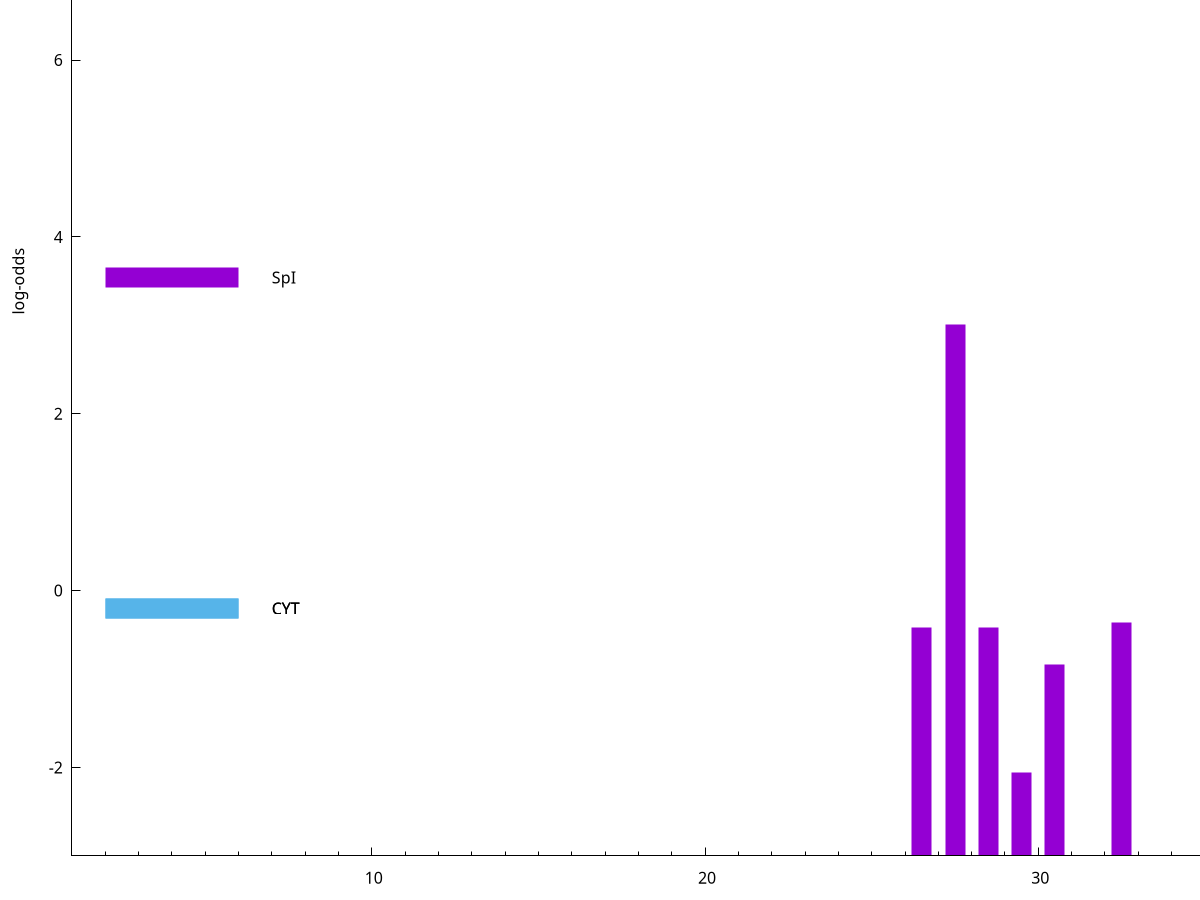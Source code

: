 set title "LipoP predictions for SRR3467249.gff"
set size 2., 1.4
set xrange [1:70] 
set mxtics 10
set yrange [-3:10]
set y2range [0:13]
set ylabel "log-odds"
set term postscript eps color solid "Helvetica" 30
set output "SRR3467249.gff57.eps"
set arrow from 2,8.52701 to 6,8.52701 nohead lt 4 lw 20
set label "TMH" at 7,8.52701
set arrow from 2,3.54157 to 6,3.54157 nohead lt 1 lw 20
set label "SpI" at 7,3.54157
set arrow from 2,-0.200913 to 6,-0.200913 nohead lt 3 lw 20
set label "CYT" at 7,-0.200913
set arrow from 2,-0.200913 to 6,-0.200913 nohead lt 3 lw 20
set label "CYT" at 7,-0.200913
set arrow from 2,8.52701 to 6,8.52701 nohead lt 4 lw 20
set label "TMH" at 7,8.52701
# NOTE: The scores below are the log-odds scores with the threshold
# NOTE: subtracted (a hack to make gnuplot make the histogram all
# NOTE: look nice).
plot "-" axes x1y2 title "" with impulses lt 1 lw 20
27.500000 6.007650
32.500000 2.637790
28.500000 2.583293
26.500000 2.580908
30.500000 2.168521
35.500000 1.306290
29.500000 0.944180
e
exit
